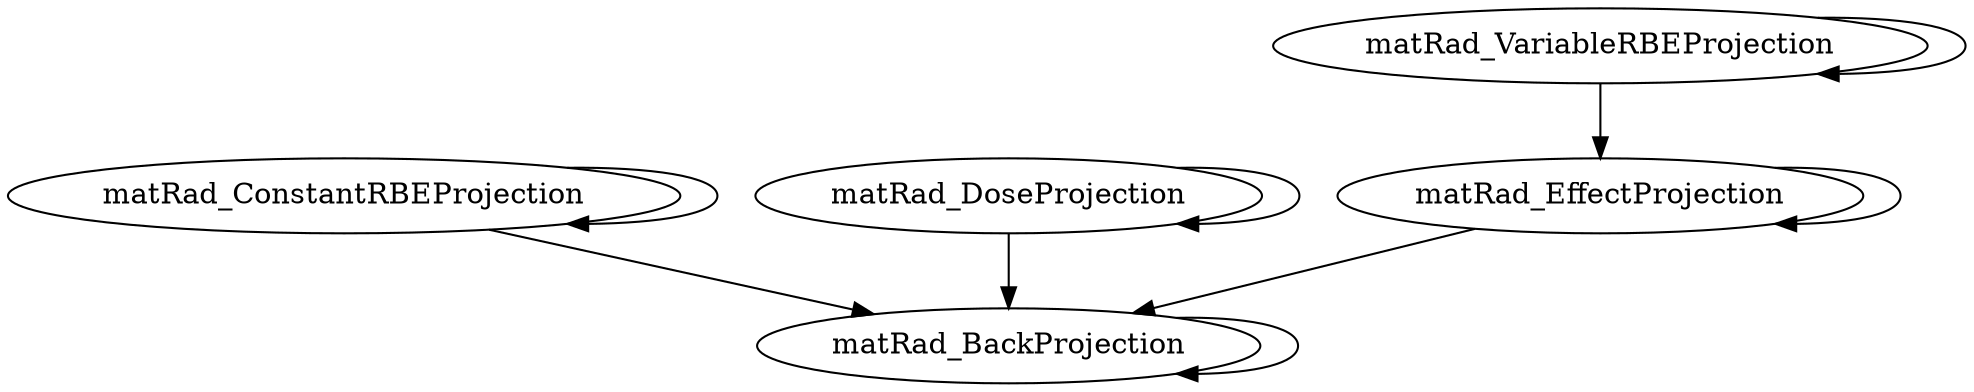 /* Created by mdot for Matlab */
digraph m2html {
  matRad_BackProjection -> matRad_BackProjection;
  matRad_ConstantRBEProjection -> matRad_BackProjection;
  matRad_ConstantRBEProjection -> matRad_ConstantRBEProjection;
  matRad_DoseProjection -> matRad_BackProjection;
  matRad_DoseProjection -> matRad_DoseProjection;
  matRad_EffectProjection -> matRad_BackProjection;
  matRad_EffectProjection -> matRad_EffectProjection;
  matRad_VariableRBEProjection -> matRad_EffectProjection;
  matRad_VariableRBEProjection -> matRad_VariableRBEProjection;

  matRad_BackProjection [URL="matRad_BackProjection.html"];
  matRad_ConstantRBEProjection [URL="matRad_ConstantRBEProjection.html"];
  matRad_DoseProjection [URL="matRad_DoseProjection.html"];
  matRad_EffectProjection [URL="matRad_EffectProjection.html"];
  matRad_VariableRBEProjection [URL="matRad_VariableRBEProjection.html"];
}